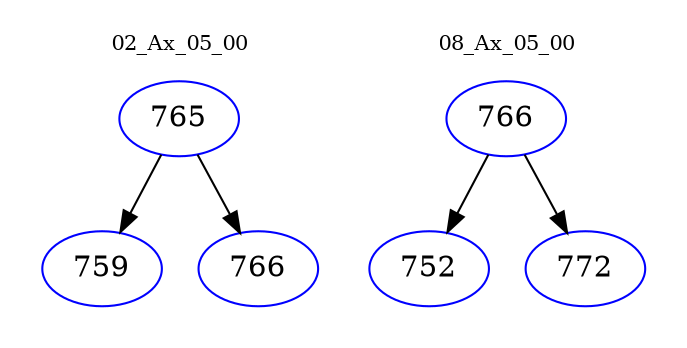 digraph{
subgraph cluster_0 {
color = white
label = "02_Ax_05_00";
fontsize=10;
T0_765 [label="765", color="blue"]
T0_765 -> T0_759 [color="black"]
T0_759 [label="759", color="blue"]
T0_765 -> T0_766 [color="black"]
T0_766 [label="766", color="blue"]
}
subgraph cluster_1 {
color = white
label = "08_Ax_05_00";
fontsize=10;
T1_766 [label="766", color="blue"]
T1_766 -> T1_752 [color="black"]
T1_752 [label="752", color="blue"]
T1_766 -> T1_772 [color="black"]
T1_772 [label="772", color="blue"]
}
}
